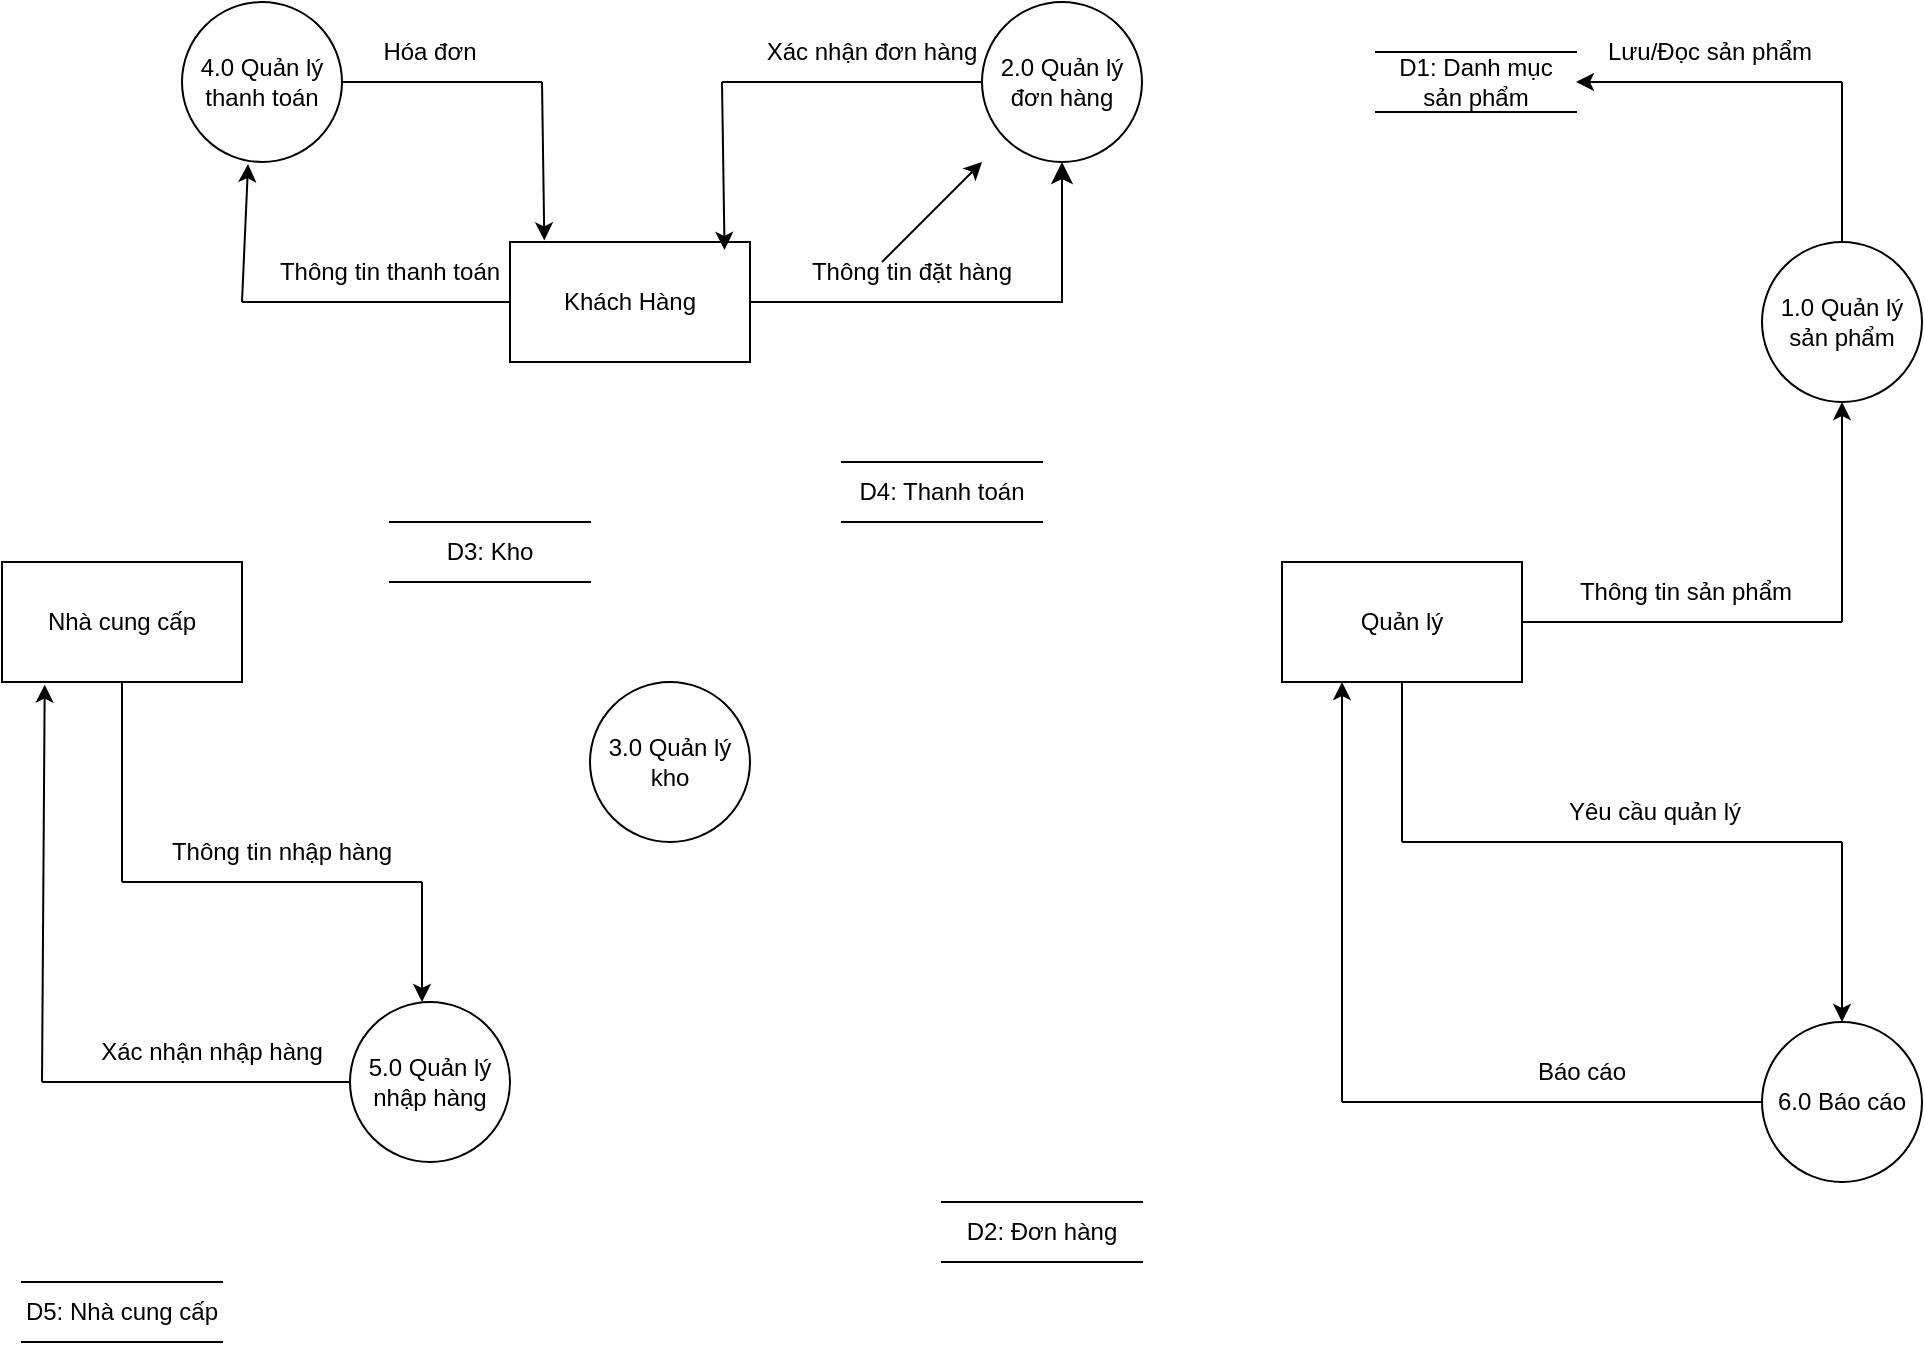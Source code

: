 <mxfile version="26.2.13">
  <diagram name="Trang-1" id="RSAA1ESuZHXnOfXgkJK2">
    <mxGraphModel dx="873" dy="1645" grid="1" gridSize="10" guides="1" tooltips="1" connect="1" arrows="1" fold="1" page="1" pageScale="1" pageWidth="827" pageHeight="1169" math="0" shadow="0">
      <root>
        <mxCell id="0" />
        <mxCell id="1" parent="0" />
        <mxCell id="faN61myUjcGSdalwcWwm-1" value="&lt;div&gt;Khách Hàng&lt;/div&gt;" style="rounded=0;whiteSpace=wrap;html=1;" vertex="1" parent="1">
          <mxGeometry x="294" y="20" width="120" height="60" as="geometry" />
        </mxCell>
        <mxCell id="faN61myUjcGSdalwcWwm-2" value="Nhà cung cấp" style="rounded=0;whiteSpace=wrap;html=1;" vertex="1" parent="1">
          <mxGeometry x="40" y="180" width="120" height="60" as="geometry" />
        </mxCell>
        <mxCell id="faN61myUjcGSdalwcWwm-3" value="Quản lý" style="rounded=0;whiteSpace=wrap;html=1;" vertex="1" parent="1">
          <mxGeometry x="680" y="180" width="120" height="60" as="geometry" />
        </mxCell>
        <mxCell id="faN61myUjcGSdalwcWwm-5" value="&lt;div&gt;1.0 Quản lý sản phẩm&lt;/div&gt;" style="ellipse;whiteSpace=wrap;html=1;aspect=fixed;" vertex="1" parent="1">
          <mxGeometry x="920" y="20" width="80" height="80" as="geometry" />
        </mxCell>
        <mxCell id="faN61myUjcGSdalwcWwm-6" value="&lt;div&gt;2.0 Quản lý đơn hàng&lt;/div&gt;" style="ellipse;whiteSpace=wrap;html=1;aspect=fixed;" vertex="1" parent="1">
          <mxGeometry x="530" y="-100" width="80" height="80" as="geometry" />
        </mxCell>
        <mxCell id="faN61myUjcGSdalwcWwm-7" value="&lt;div&gt;3.0 Quản lý kho&lt;/div&gt;" style="ellipse;whiteSpace=wrap;html=1;aspect=fixed;" vertex="1" parent="1">
          <mxGeometry x="334" y="240" width="80" height="80" as="geometry" />
        </mxCell>
        <mxCell id="faN61myUjcGSdalwcWwm-8" value="&lt;div&gt;5.0 Quản lý nhập hàng&lt;/div&gt;" style="ellipse;whiteSpace=wrap;html=1;aspect=fixed;" vertex="1" parent="1">
          <mxGeometry x="214" y="400" width="80" height="80" as="geometry" />
        </mxCell>
        <mxCell id="faN61myUjcGSdalwcWwm-9" value="&lt;div&gt;6.0 Báo cáo&lt;/div&gt;" style="ellipse;whiteSpace=wrap;html=1;aspect=fixed;" vertex="1" parent="1">
          <mxGeometry x="920" y="410" width="80" height="80" as="geometry" />
        </mxCell>
        <mxCell id="faN61myUjcGSdalwcWwm-10" value="&lt;div&gt;4.0 Quản lý thanh toán&lt;/div&gt;" style="ellipse;whiteSpace=wrap;html=1;aspect=fixed;" vertex="1" parent="1">
          <mxGeometry x="130" y="-100" width="80" height="80" as="geometry" />
        </mxCell>
        <mxCell id="faN61myUjcGSdalwcWwm-11" value="&lt;div&gt;D1: Danh mục sản phẩm&lt;/div&gt;" style="html=1;dashed=0;whiteSpace=wrap;shape=partialRectangle;right=0;left=0;" vertex="1" parent="1">
          <mxGeometry x="727" y="-75" width="100" height="30" as="geometry" />
        </mxCell>
        <mxCell id="faN61myUjcGSdalwcWwm-12" value="&lt;div&gt;D2: Đơn hàng&lt;/div&gt;" style="html=1;dashed=0;whiteSpace=wrap;shape=partialRectangle;right=0;left=0;" vertex="1" parent="1">
          <mxGeometry x="510" y="500" width="100" height="30" as="geometry" />
        </mxCell>
        <mxCell id="faN61myUjcGSdalwcWwm-13" value="&lt;div&gt;D3: Kho&lt;/div&gt;" style="html=1;dashed=0;whiteSpace=wrap;shape=partialRectangle;right=0;left=0;" vertex="1" parent="1">
          <mxGeometry x="234" y="160" width="100" height="30" as="geometry" />
        </mxCell>
        <mxCell id="faN61myUjcGSdalwcWwm-14" value="&lt;div&gt;D4: Thanh toán&lt;/div&gt;" style="html=1;dashed=0;whiteSpace=wrap;shape=partialRectangle;right=0;left=0;" vertex="1" parent="1">
          <mxGeometry x="460" y="130" width="100" height="30" as="geometry" />
        </mxCell>
        <mxCell id="faN61myUjcGSdalwcWwm-15" value="&lt;div&gt;D5: Nhà cung cấp&lt;/div&gt;" style="html=1;dashed=0;whiteSpace=wrap;shape=partialRectangle;right=0;left=0;" vertex="1" parent="1">
          <mxGeometry x="50" y="540" width="100" height="30" as="geometry" />
        </mxCell>
        <mxCell id="faN61myUjcGSdalwcWwm-16" value="" style="edgeStyle=segmentEdgeStyle;endArrow=classic;html=1;curved=0;rounded=0;endSize=8;startSize=8;exitX=1;exitY=0.5;exitDx=0;exitDy=0;entryX=0.5;entryY=1;entryDx=0;entryDy=0;" edge="1" parent="1" source="faN61myUjcGSdalwcWwm-1" target="faN61myUjcGSdalwcWwm-6">
          <mxGeometry width="50" height="50" relative="1" as="geometry">
            <mxPoint x="400" y="60" as="sourcePoint" />
            <mxPoint x="450" y="10" as="targetPoint" />
          </mxGeometry>
        </mxCell>
        <mxCell id="faN61myUjcGSdalwcWwm-18" value="&lt;div&gt;Thông tin đặt hàng&lt;/div&gt;" style="text;html=1;align=center;verticalAlign=middle;whiteSpace=wrap;rounded=0;" vertex="1" parent="1">
          <mxGeometry x="420" y="20" width="150" height="30" as="geometry" />
        </mxCell>
        <mxCell id="faN61myUjcGSdalwcWwm-21" value="" style="endArrow=classic;html=1;rounded=0;entryX=0.413;entryY=1.013;entryDx=0;entryDy=0;entryPerimeter=0;" edge="1" parent="1" target="faN61myUjcGSdalwcWwm-10">
          <mxGeometry width="50" height="50" relative="1" as="geometry">
            <mxPoint x="160" y="50" as="sourcePoint" />
            <mxPoint x="430" y="90" as="targetPoint" />
            <Array as="points" />
          </mxGeometry>
        </mxCell>
        <mxCell id="faN61myUjcGSdalwcWwm-22" value="" style="endArrow=none;html=1;rounded=0;entryX=0;entryY=0.5;entryDx=0;entryDy=0;" edge="1" parent="1" target="faN61myUjcGSdalwcWwm-1">
          <mxGeometry width="50" height="50" relative="1" as="geometry">
            <mxPoint x="160" y="50" as="sourcePoint" />
            <mxPoint x="290" y="110" as="targetPoint" />
          </mxGeometry>
        </mxCell>
        <mxCell id="faN61myUjcGSdalwcWwm-24" value="&lt;div&gt;Thông tin thanh toán&lt;/div&gt;" style="text;html=1;align=center;verticalAlign=middle;whiteSpace=wrap;rounded=0;" vertex="1" parent="1">
          <mxGeometry x="174" y="20" width="120" height="30" as="geometry" />
        </mxCell>
        <mxCell id="faN61myUjcGSdalwcWwm-25" value="" style="endArrow=none;html=1;rounded=0;exitX=0.5;exitY=1;exitDx=0;exitDy=0;" edge="1" parent="1" source="faN61myUjcGSdalwcWwm-2">
          <mxGeometry width="50" height="50" relative="1" as="geometry">
            <mxPoint x="380" y="140" as="sourcePoint" />
            <mxPoint x="100" y="340" as="targetPoint" />
          </mxGeometry>
        </mxCell>
        <mxCell id="faN61myUjcGSdalwcWwm-27" value="" style="endArrow=none;html=1;rounded=0;" edge="1" parent="1">
          <mxGeometry width="50" height="50" relative="1" as="geometry">
            <mxPoint x="100" y="340" as="sourcePoint" />
            <mxPoint x="250" y="340" as="targetPoint" />
          </mxGeometry>
        </mxCell>
        <mxCell id="faN61myUjcGSdalwcWwm-28" value="" style="endArrow=classic;html=1;rounded=0;" edge="1" parent="1">
          <mxGeometry width="50" height="50" relative="1" as="geometry">
            <mxPoint x="250" y="340" as="sourcePoint" />
            <mxPoint x="250" y="400" as="targetPoint" />
          </mxGeometry>
        </mxCell>
        <mxCell id="faN61myUjcGSdalwcWwm-29" value="&lt;div&gt;Thông tin nhập hàng&lt;/div&gt;" style="text;html=1;align=center;verticalAlign=middle;whiteSpace=wrap;rounded=0;" vertex="1" parent="1">
          <mxGeometry x="110" y="310" width="140" height="30" as="geometry" />
        </mxCell>
        <mxCell id="faN61myUjcGSdalwcWwm-30" value="" style="endArrow=none;html=1;rounded=0;exitX=1;exitY=0.5;exitDx=0;exitDy=0;" edge="1" parent="1" source="faN61myUjcGSdalwcWwm-3">
          <mxGeometry width="50" height="50" relative="1" as="geometry">
            <mxPoint x="380" y="340" as="sourcePoint" />
            <mxPoint x="960" y="210" as="targetPoint" />
          </mxGeometry>
        </mxCell>
        <mxCell id="faN61myUjcGSdalwcWwm-31" value="" style="endArrow=classic;html=1;rounded=0;entryX=0.5;entryY=1;entryDx=0;entryDy=0;" edge="1" parent="1" target="faN61myUjcGSdalwcWwm-5">
          <mxGeometry width="50" height="50" relative="1" as="geometry">
            <mxPoint x="960" y="210" as="sourcePoint" />
            <mxPoint x="800" y="190" as="targetPoint" />
          </mxGeometry>
        </mxCell>
        <mxCell id="faN61myUjcGSdalwcWwm-32" value="&lt;div&gt;Thông tin sản phẩm&lt;/div&gt;" style="text;html=1;align=center;verticalAlign=middle;whiteSpace=wrap;rounded=0;" vertex="1" parent="1">
          <mxGeometry x="827" y="180" width="110" height="30" as="geometry" />
        </mxCell>
        <mxCell id="faN61myUjcGSdalwcWwm-34" value="" style="endArrow=none;html=1;rounded=0;exitX=0.5;exitY=1;exitDx=0;exitDy=0;" edge="1" parent="1" source="faN61myUjcGSdalwcWwm-3">
          <mxGeometry width="50" height="50" relative="1" as="geometry">
            <mxPoint x="750" y="240" as="sourcePoint" />
            <mxPoint x="740" y="320" as="targetPoint" />
          </mxGeometry>
        </mxCell>
        <mxCell id="faN61myUjcGSdalwcWwm-35" value="" style="endArrow=none;html=1;rounded=0;" edge="1" parent="1">
          <mxGeometry width="50" height="50" relative="1" as="geometry">
            <mxPoint x="740" y="320" as="sourcePoint" />
            <mxPoint x="960" y="320" as="targetPoint" />
          </mxGeometry>
        </mxCell>
        <mxCell id="faN61myUjcGSdalwcWwm-36" value="" style="endArrow=classic;html=1;rounded=0;entryX=0.5;entryY=0;entryDx=0;entryDy=0;" edge="1" parent="1" target="faN61myUjcGSdalwcWwm-9">
          <mxGeometry width="50" height="50" relative="1" as="geometry">
            <mxPoint x="960" y="320" as="sourcePoint" />
            <mxPoint x="800" y="380" as="targetPoint" />
          </mxGeometry>
        </mxCell>
        <mxCell id="faN61myUjcGSdalwcWwm-37" value="&lt;div&gt;Yêu cầu quản lý&lt;/div&gt;" style="text;html=1;align=center;verticalAlign=middle;whiteSpace=wrap;rounded=0;" vertex="1" parent="1">
          <mxGeometry x="813" y="290" width="107" height="30" as="geometry" />
        </mxCell>
        <mxCell id="faN61myUjcGSdalwcWwm-38" value="" style="endArrow=none;html=1;rounded=0;" edge="1" parent="1">
          <mxGeometry width="50" height="50" relative="1" as="geometry">
            <mxPoint x="400" y="-60" as="sourcePoint" />
            <mxPoint x="530" y="-60" as="targetPoint" />
          </mxGeometry>
        </mxCell>
        <mxCell id="faN61myUjcGSdalwcWwm-39" value="" style="endArrow=classic;html=1;rounded=0;entryX=0.894;entryY=0.066;entryDx=0;entryDy=0;entryPerimeter=0;" edge="1" parent="1" target="faN61myUjcGSdalwcWwm-1">
          <mxGeometry width="50" height="50" relative="1" as="geometry">
            <mxPoint x="400" y="-60" as="sourcePoint" />
            <mxPoint x="660" y="-180" as="targetPoint" />
          </mxGeometry>
        </mxCell>
        <mxCell id="faN61myUjcGSdalwcWwm-40" value="&lt;div&gt;Xác nhận đơn hàng&lt;/div&gt;" style="text;html=1;align=center;verticalAlign=middle;whiteSpace=wrap;rounded=0;" vertex="1" parent="1">
          <mxGeometry x="420" y="-90" width="110" height="30" as="geometry" />
        </mxCell>
        <mxCell id="faN61myUjcGSdalwcWwm-45" value="" style="endArrow=none;html=1;rounded=0;exitX=1;exitY=0.5;exitDx=0;exitDy=0;" edge="1" parent="1" source="faN61myUjcGSdalwcWwm-10">
          <mxGeometry width="50" height="50" relative="1" as="geometry">
            <mxPoint x="480" y="30" as="sourcePoint" />
            <mxPoint x="310" y="-60" as="targetPoint" />
          </mxGeometry>
        </mxCell>
        <mxCell id="faN61myUjcGSdalwcWwm-46" value="" style="endArrow=classic;html=1;rounded=0;" edge="1" parent="1">
          <mxGeometry width="50" height="50" relative="1" as="geometry">
            <mxPoint x="480" y="30" as="sourcePoint" />
            <mxPoint x="530" y="-20" as="targetPoint" />
          </mxGeometry>
        </mxCell>
        <mxCell id="faN61myUjcGSdalwcWwm-47" value="" style="endArrow=classic;html=1;rounded=0;entryX=0.143;entryY=-0.013;entryDx=0;entryDy=0;entryPerimeter=0;" edge="1" parent="1" target="faN61myUjcGSdalwcWwm-1">
          <mxGeometry width="50" height="50" relative="1" as="geometry">
            <mxPoint x="310" y="-60" as="sourcePoint" />
            <mxPoint x="470" y="-30" as="targetPoint" />
          </mxGeometry>
        </mxCell>
        <mxCell id="faN61myUjcGSdalwcWwm-48" value="&lt;div&gt;Hóa đơn&lt;/div&gt;" style="text;html=1;align=center;verticalAlign=middle;whiteSpace=wrap;rounded=0;" vertex="1" parent="1">
          <mxGeometry x="224" y="-90" width="60" height="30" as="geometry" />
        </mxCell>
        <mxCell id="faN61myUjcGSdalwcWwm-49" value="" style="endArrow=none;html=1;rounded=0;exitX=0;exitY=0.5;exitDx=0;exitDy=0;" edge="1" parent="1" source="faN61myUjcGSdalwcWwm-8">
          <mxGeometry width="50" height="50" relative="1" as="geometry">
            <mxPoint x="610" y="340" as="sourcePoint" />
            <mxPoint x="60" y="440" as="targetPoint" />
          </mxGeometry>
        </mxCell>
        <mxCell id="faN61myUjcGSdalwcWwm-50" value="" style="endArrow=classic;html=1;rounded=0;entryX=0.178;entryY=1.022;entryDx=0;entryDy=0;entryPerimeter=0;" edge="1" parent="1" target="faN61myUjcGSdalwcWwm-2">
          <mxGeometry width="50" height="50" relative="1" as="geometry">
            <mxPoint x="60" y="440" as="sourcePoint" />
            <mxPoint x="660" y="290" as="targetPoint" />
          </mxGeometry>
        </mxCell>
        <mxCell id="faN61myUjcGSdalwcWwm-51" value="&lt;div&gt;Xác nhận nhập hàng&lt;/div&gt;" style="text;html=1;align=center;verticalAlign=middle;whiteSpace=wrap;rounded=0;" vertex="1" parent="1">
          <mxGeometry x="80" y="410" width="130" height="30" as="geometry" />
        </mxCell>
        <mxCell id="faN61myUjcGSdalwcWwm-55" value="" style="endArrow=none;html=1;rounded=0;exitX=0;exitY=0.5;exitDx=0;exitDy=0;" edge="1" parent="1" source="faN61myUjcGSdalwcWwm-9">
          <mxGeometry width="50" height="50" relative="1" as="geometry">
            <mxPoint x="570" y="340" as="sourcePoint" />
            <mxPoint x="710" y="450" as="targetPoint" />
          </mxGeometry>
        </mxCell>
        <mxCell id="faN61myUjcGSdalwcWwm-56" value="" style="endArrow=classic;html=1;rounded=0;entryX=0.25;entryY=1;entryDx=0;entryDy=0;" edge="1" parent="1" target="faN61myUjcGSdalwcWwm-3">
          <mxGeometry width="50" height="50" relative="1" as="geometry">
            <mxPoint x="710" y="450" as="sourcePoint" />
            <mxPoint x="620" y="290" as="targetPoint" />
          </mxGeometry>
        </mxCell>
        <mxCell id="faN61myUjcGSdalwcWwm-57" value="&lt;div&gt;Báo cáo&lt;/div&gt;" style="text;html=1;align=center;verticalAlign=middle;whiteSpace=wrap;rounded=0;" vertex="1" parent="1">
          <mxGeometry x="800" y="420" width="60" height="30" as="geometry" />
        </mxCell>
        <mxCell id="faN61myUjcGSdalwcWwm-59" value="" style="endArrow=none;html=1;rounded=0;exitX=0.5;exitY=0;exitDx=0;exitDy=0;" edge="1" parent="1" source="faN61myUjcGSdalwcWwm-5">
          <mxGeometry width="50" height="50" relative="1" as="geometry">
            <mxPoint x="600" y="180" as="sourcePoint" />
            <mxPoint x="960" y="-60" as="targetPoint" />
          </mxGeometry>
        </mxCell>
        <mxCell id="faN61myUjcGSdalwcWwm-60" value="" style="endArrow=classic;html=1;rounded=0;" edge="1" parent="1" target="faN61myUjcGSdalwcWwm-11">
          <mxGeometry width="50" height="50" relative="1" as="geometry">
            <mxPoint x="960" y="-60" as="sourcePoint" />
            <mxPoint x="830" y="-60" as="targetPoint" />
          </mxGeometry>
        </mxCell>
        <mxCell id="faN61myUjcGSdalwcWwm-61" value="&lt;div&gt;Lưu/Đọc sản phẩm&lt;/div&gt;" style="text;html=1;align=center;verticalAlign=middle;whiteSpace=wrap;rounded=0;" vertex="1" parent="1">
          <mxGeometry x="840" y="-90" width="108" height="30" as="geometry" />
        </mxCell>
      </root>
    </mxGraphModel>
  </diagram>
</mxfile>
